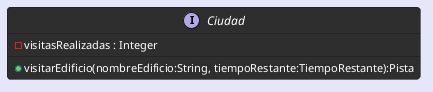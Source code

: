 @startuml

!theme reddress-darkblue
skinparam BackgroundColor lavender
skinparam ArrowColor black
skinparam ArrowThickness 1.0
skinparam RoundCorner 7
skinparam ClassAttributeFontColor FFFFFF
skinparam ClassFontSize 12
skinparam ArrowFontColor black

Interface Ciudad{

    - visitasRealizadas : Integer
    
    + visitarEdificio(nombreEdificio:String, tiempoRestante:TiempoRestante):Pista
}

@enduml